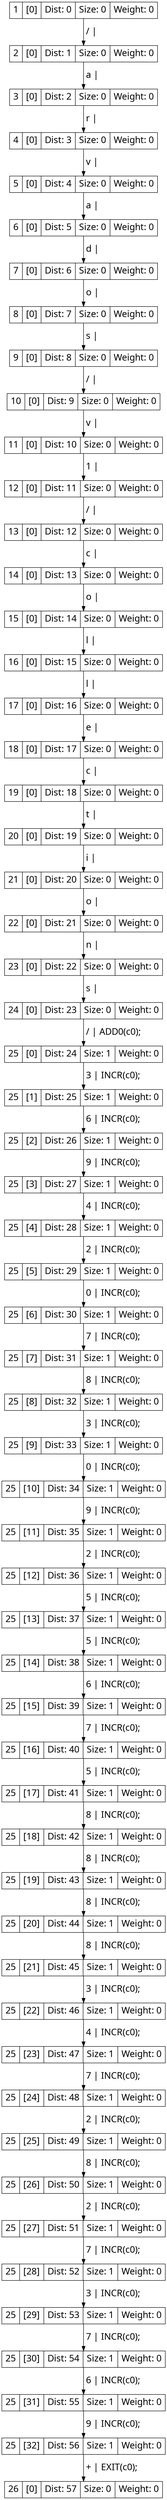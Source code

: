 digraph g{
node[shape=record fontname=Calibri fontsize = 20]
edge[fontname = Calibri fontsize = 20]
0->1[label=" / | "]
0[label="1 | [0] | Dist: 0 | Size: 0 | Weight: 0"]
1[label="2 | [0] | Dist: 1 | Size: 0 | Weight: 0"]
1->2[label=" a | "]
1[label="2 | [0] | Dist: 1 | Size: 0 | Weight: 0"]
2[label="3 | [0] | Dist: 2 | Size: 0 | Weight: 0"]
2->3[label=" r | "]
2[label="3 | [0] | Dist: 2 | Size: 0 | Weight: 0"]
3[label="4 | [0] | Dist: 3 | Size: 0 | Weight: 0"]
3->4[label=" v | "]
3[label="4 | [0] | Dist: 3 | Size: 0 | Weight: 0"]
4[label="5 | [0] | Dist: 4 | Size: 0 | Weight: 0"]
4->5[label=" a | "]
4[label="5 | [0] | Dist: 4 | Size: 0 | Weight: 0"]
5[label="6 | [0] | Dist: 5 | Size: 0 | Weight: 0"]
5->6[label=" d | "]
5[label="6 | [0] | Dist: 5 | Size: 0 | Weight: 0"]
6[label="7 | [0] | Dist: 6 | Size: 0 | Weight: 0"]
6->7[label=" o | "]
6[label="7 | [0] | Dist: 6 | Size: 0 | Weight: 0"]
7[label="8 | [0] | Dist: 7 | Size: 0 | Weight: 0"]
7->8[label=" s | "]
7[label="8 | [0] | Dist: 7 | Size: 0 | Weight: 0"]
8[label="9 | [0] | Dist: 8 | Size: 0 | Weight: 0"]
8->9[label=" / | "]
8[label="9 | [0] | Dist: 8 | Size: 0 | Weight: 0"]
9[label="10 | [0] | Dist: 9 | Size: 0 | Weight: 0"]
9->10[label=" v | "]
9[label="10 | [0] | Dist: 9 | Size: 0 | Weight: 0"]
10[label="11 | [0] | Dist: 10 | Size: 0 | Weight: 0"]
10->11[label=" 1 | "]
10[label="11 | [0] | Dist: 10 | Size: 0 | Weight: 0"]
11[label="12 | [0] | Dist: 11 | Size: 0 | Weight: 0"]
11->12[label=" / | "]
11[label="12 | [0] | Dist: 11 | Size: 0 | Weight: 0"]
12[label="13 | [0] | Dist: 12 | Size: 0 | Weight: 0"]
12->13[label=" c | "]
12[label="13 | [0] | Dist: 12 | Size: 0 | Weight: 0"]
13[label="14 | [0] | Dist: 13 | Size: 0 | Weight: 0"]
13->14[label=" o | "]
13[label="14 | [0] | Dist: 13 | Size: 0 | Weight: 0"]
14[label="15 | [0] | Dist: 14 | Size: 0 | Weight: 0"]
14->15[label=" l | "]
14[label="15 | [0] | Dist: 14 | Size: 0 | Weight: 0"]
15[label="16 | [0] | Dist: 15 | Size: 0 | Weight: 0"]
15->16[label=" l | "]
15[label="16 | [0] | Dist: 15 | Size: 0 | Weight: 0"]
16[label="17 | [0] | Dist: 16 | Size: 0 | Weight: 0"]
16->17[label=" e | "]
16[label="17 | [0] | Dist: 16 | Size: 0 | Weight: 0"]
17[label="18 | [0] | Dist: 17 | Size: 0 | Weight: 0"]
17->18[label=" c | "]
17[label="18 | [0] | Dist: 17 | Size: 0 | Weight: 0"]
18[label="19 | [0] | Dist: 18 | Size: 0 | Weight: 0"]
18->19[label=" t | "]
18[label="19 | [0] | Dist: 18 | Size: 0 | Weight: 0"]
19[label="20 | [0] | Dist: 19 | Size: 0 | Weight: 0"]
19->20[label=" i | "]
19[label="20 | [0] | Dist: 19 | Size: 0 | Weight: 0"]
20[label="21 | [0] | Dist: 20 | Size: 0 | Weight: 0"]
20->21[label=" o | "]
20[label="21 | [0] | Dist: 20 | Size: 0 | Weight: 0"]
21[label="22 | [0] | Dist: 21 | Size: 0 | Weight: 0"]
21->22[label=" n | "]
21[label="22 | [0] | Dist: 21 | Size: 0 | Weight: 0"]
22[label="23 | [0] | Dist: 22 | Size: 0 | Weight: 0"]
22->23[label=" s | "]
22[label="23 | [0] | Dist: 22 | Size: 0 | Weight: 0"]
23[label="24 | [0] | Dist: 23 | Size: 0 | Weight: 0"]
23->24[label=" / | ADD0(c0); "]
23[label="24 | [0] | Dist: 23 | Size: 0 | Weight: 0"]
24[label="25 | [0] | Dist: 24 | Size: 1 | Weight: 0"]
24->25[label=" 3 | INCR(c0); "]
24[label="25 | [0] | Dist: 24 | Size: 1 | Weight: 0"]
25[label="25 | [1] | Dist: 25 | Size: 1 | Weight: 0"]
25->26[label=" 6 | INCR(c0); "]
25[label="25 | [1] | Dist: 25 | Size: 1 | Weight: 0"]
26[label="25 | [2] | Dist: 26 | Size: 1 | Weight: 0"]
26->27[label=" 9 | INCR(c0); "]
26[label="25 | [2] | Dist: 26 | Size: 1 | Weight: 0"]
27[label="25 | [3] | Dist: 27 | Size: 1 | Weight: 0"]
27->28[label=" 4 | INCR(c0); "]
27[label="25 | [3] | Dist: 27 | Size: 1 | Weight: 0"]
28[label="25 | [4] | Dist: 28 | Size: 1 | Weight: 0"]
28->29[label=" 2 | INCR(c0); "]
28[label="25 | [4] | Dist: 28 | Size: 1 | Weight: 0"]
29[label="25 | [5] | Dist: 29 | Size: 1 | Weight: 0"]
29->30[label=" 0 | INCR(c0); "]
29[label="25 | [5] | Dist: 29 | Size: 1 | Weight: 0"]
30[label="25 | [6] | Dist: 30 | Size: 1 | Weight: 0"]
30->31[label=" 7 | INCR(c0); "]
30[label="25 | [6] | Dist: 30 | Size: 1 | Weight: 0"]
31[label="25 | [7] | Dist: 31 | Size: 1 | Weight: 0"]
31->32[label=" 8 | INCR(c0); "]
31[label="25 | [7] | Dist: 31 | Size: 1 | Weight: 0"]
32[label="25 | [8] | Dist: 32 | Size: 1 | Weight: 0"]
32->33[label=" 3 | INCR(c0); "]
32[label="25 | [8] | Dist: 32 | Size: 1 | Weight: 0"]
33[label="25 | [9] | Dist: 33 | Size: 1 | Weight: 0"]
33->34[label=" 0 | INCR(c0); "]
33[label="25 | [9] | Dist: 33 | Size: 1 | Weight: 0"]
34[label="25 | [10] | Dist: 34 | Size: 1 | Weight: 0"]
34->35[label=" 9 | INCR(c0); "]
34[label="25 | [10] | Dist: 34 | Size: 1 | Weight: 0"]
35[label="25 | [11] | Dist: 35 | Size: 1 | Weight: 0"]
35->36[label=" 2 | INCR(c0); "]
35[label="25 | [11] | Dist: 35 | Size: 1 | Weight: 0"]
36[label="25 | [12] | Dist: 36 | Size: 1 | Weight: 0"]
36->37[label=" 5 | INCR(c0); "]
36[label="25 | [12] | Dist: 36 | Size: 1 | Weight: 0"]
37[label="25 | [13] | Dist: 37 | Size: 1 | Weight: 0"]
37->38[label=" 5 | INCR(c0); "]
37[label="25 | [13] | Dist: 37 | Size: 1 | Weight: 0"]
38[label="25 | [14] | Dist: 38 | Size: 1 | Weight: 0"]
38->39[label=" 6 | INCR(c0); "]
38[label="25 | [14] | Dist: 38 | Size: 1 | Weight: 0"]
39[label="25 | [15] | Dist: 39 | Size: 1 | Weight: 0"]
39->40[label=" 7 | INCR(c0); "]
39[label="25 | [15] | Dist: 39 | Size: 1 | Weight: 0"]
40[label="25 | [16] | Dist: 40 | Size: 1 | Weight: 0"]
40->41[label=" 5 | INCR(c0); "]
40[label="25 | [16] | Dist: 40 | Size: 1 | Weight: 0"]
41[label="25 | [17] | Dist: 41 | Size: 1 | Weight: 0"]
41->42[label=" 8 | INCR(c0); "]
41[label="25 | [17] | Dist: 41 | Size: 1 | Weight: 0"]
42[label="25 | [18] | Dist: 42 | Size: 1 | Weight: 0"]
42->43[label=" 8 | INCR(c0); "]
42[label="25 | [18] | Dist: 42 | Size: 1 | Weight: 0"]
43[label="25 | [19] | Dist: 43 | Size: 1 | Weight: 0"]
43->44[label=" 8 | INCR(c0); "]
43[label="25 | [19] | Dist: 43 | Size: 1 | Weight: 0"]
44[label="25 | [20] | Dist: 44 | Size: 1 | Weight: 0"]
44->45[label=" 8 | INCR(c0); "]
44[label="25 | [20] | Dist: 44 | Size: 1 | Weight: 0"]
45[label="25 | [21] | Dist: 45 | Size: 1 | Weight: 0"]
45->46[label=" 3 | INCR(c0); "]
45[label="25 | [21] | Dist: 45 | Size: 1 | Weight: 0"]
46[label="25 | [22] | Dist: 46 | Size: 1 | Weight: 0"]
46->47[label=" 4 | INCR(c0); "]
46[label="25 | [22] | Dist: 46 | Size: 1 | Weight: 0"]
47[label="25 | [23] | Dist: 47 | Size: 1 | Weight: 0"]
47->48[label=" 7 | INCR(c0); "]
47[label="25 | [23] | Dist: 47 | Size: 1 | Weight: 0"]
48[label="25 | [24] | Dist: 48 | Size: 1 | Weight: 0"]
48->49[label=" 2 | INCR(c0); "]
48[label="25 | [24] | Dist: 48 | Size: 1 | Weight: 0"]
49[label="25 | [25] | Dist: 49 | Size: 1 | Weight: 0"]
49->50[label=" 8 | INCR(c0); "]
49[label="25 | [25] | Dist: 49 | Size: 1 | Weight: 0"]
50[label="25 | [26] | Dist: 50 | Size: 1 | Weight: 0"]
50->51[label=" 2 | INCR(c0); "]
50[label="25 | [26] | Dist: 50 | Size: 1 | Weight: 0"]
51[label="25 | [27] | Dist: 51 | Size: 1 | Weight: 0"]
51->52[label=" 7 | INCR(c0); "]
51[label="25 | [27] | Dist: 51 | Size: 1 | Weight: 0"]
52[label="25 | [28] | Dist: 52 | Size: 1 | Weight: 0"]
52->53[label=" 3 | INCR(c0); "]
52[label="25 | [28] | Dist: 52 | Size: 1 | Weight: 0"]
53[label="25 | [29] | Dist: 53 | Size: 1 | Weight: 0"]
53->54[label=" 7 | INCR(c0); "]
53[label="25 | [29] | Dist: 53 | Size: 1 | Weight: 0"]
54[label="25 | [30] | Dist: 54 | Size: 1 | Weight: 0"]
54->55[label=" 6 | INCR(c0); "]
54[label="25 | [30] | Dist: 54 | Size: 1 | Weight: 0"]
55[label="25 | [31] | Dist: 55 | Size: 1 | Weight: 0"]
55->56[label=" 9 | INCR(c0); "]
55[label="25 | [31] | Dist: 55 | Size: 1 | Weight: 0"]
56[label="25 | [32] | Dist: 56 | Size: 1 | Weight: 0"]
56->57[label=" + | EXIT(c0); "]
56[label="25 | [32] | Dist: 56 | Size: 1 | Weight: 0"]
57[label="26 | [0] | Dist: 57 | Size: 0 | Weight: 0"]}
